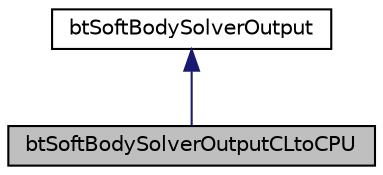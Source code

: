 digraph "btSoftBodySolverOutputCLtoCPU"
{
  edge [fontname="Helvetica",fontsize="10",labelfontname="Helvetica",labelfontsize="10"];
  node [fontname="Helvetica",fontsize="10",shape=record];
  Node1 [label="btSoftBodySolverOutputCLtoCPU",height=0.2,width=0.4,color="black", fillcolor="grey75", style="filled", fontcolor="black"];
  Node2 -> Node1 [dir="back",color="midnightblue",fontsize="10",style="solid",fontname="Helvetica"];
  Node2 [label="btSoftBodySolverOutput",height=0.2,width=0.4,color="black", fillcolor="white", style="filled",URL="$classbt_soft_body_solver_output.html"];
}
